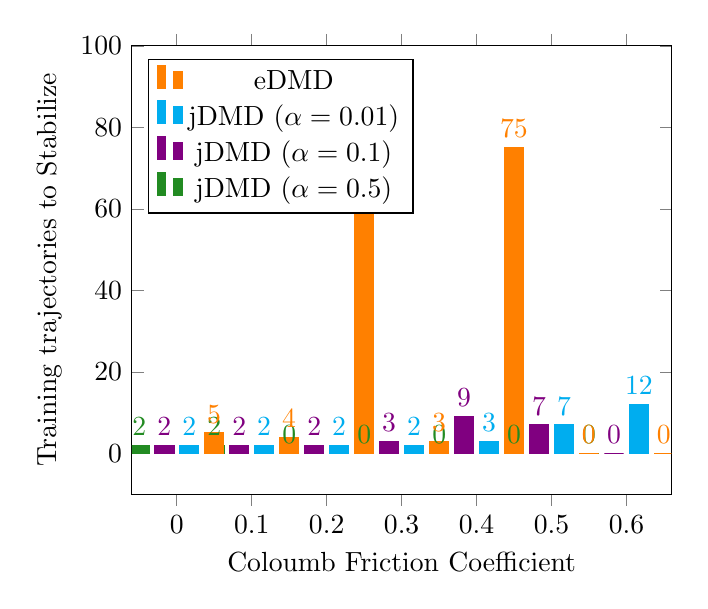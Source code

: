% Recommended preamble:
\begin{tikzpicture}
\begin{axis}[bar width={7pt}, reverse legend, ybar, ymax={100}, legend pos={north west}, ylabel={Training trajectories to Stabilize}, xlabel={Coloumb Friction Coefficient}, nodes near coords]
    \addplot+[no marks, color={rgb,1:red,0.133;green,0.545;blue,0.133}]
        coordinates {
            (0.0,2.0)
            (0.1,2.0)
            (0.2,0)
            (0.3,0)
            (0.4,0)
            (0.5,0)
            (0.6,0)
        }
        ;
    \addplot+[no marks, color={rgb,1:red,0.502;green,0.0;blue,0.502}]
        coordinates {
            (0.0,2.0)
            (0.1,2.0)
            (0.2,2.0)
            (0.3,3.0)
            (0.4,9.0)
            (0.5,7.0)
            (0.6,0)
        }
        ;
    \addplot+[no marks, color={cyan}]
        coordinates {
            (0.0,2.0)
            (0.1,2.0)
            (0.2,2.0)
            (0.3,2.0)
            (0.4,3.0)
            (0.5,7.0)
            (0.6,12.0)
        }
        ;
    \addplot+[no marks, color={orange}]
        coordinates {
            (0.0,5)
            (0.1,4)
            (0.2,75)
            (0.3,3)
            (0.4,75)
            (0.5,0)
            (0.6,0)
        }
        ;
    \legend{{jDMD $(\alpha=0.5)$},{jDMD $(\alpha=0.1)$},{jDMD $(\alpha=0.01)$},{eDMD}}
\end{axis}
\end{tikzpicture}
